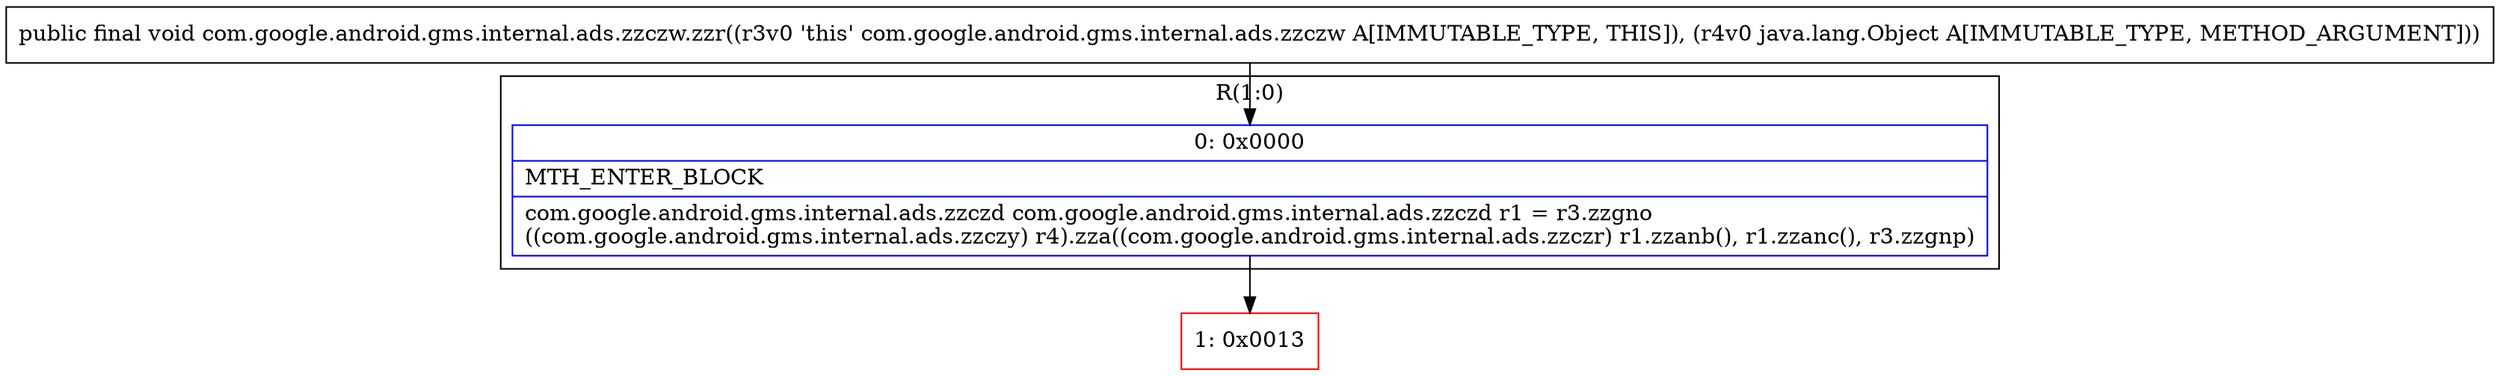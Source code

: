 digraph "CFG forcom.google.android.gms.internal.ads.zzczw.zzr(Ljava\/lang\/Object;)V" {
subgraph cluster_Region_304313123 {
label = "R(1:0)";
node [shape=record,color=blue];
Node_0 [shape=record,label="{0\:\ 0x0000|MTH_ENTER_BLOCK\l|com.google.android.gms.internal.ads.zzczd com.google.android.gms.internal.ads.zzczd r1 = r3.zzgno\l((com.google.android.gms.internal.ads.zzczy) r4).zza((com.google.android.gms.internal.ads.zzczr) r1.zzanb(), r1.zzanc(), r3.zzgnp)\l}"];
}
Node_1 [shape=record,color=red,label="{1\:\ 0x0013}"];
MethodNode[shape=record,label="{public final void com.google.android.gms.internal.ads.zzczw.zzr((r3v0 'this' com.google.android.gms.internal.ads.zzczw A[IMMUTABLE_TYPE, THIS]), (r4v0 java.lang.Object A[IMMUTABLE_TYPE, METHOD_ARGUMENT])) }"];
MethodNode -> Node_0;
Node_0 -> Node_1;
}

